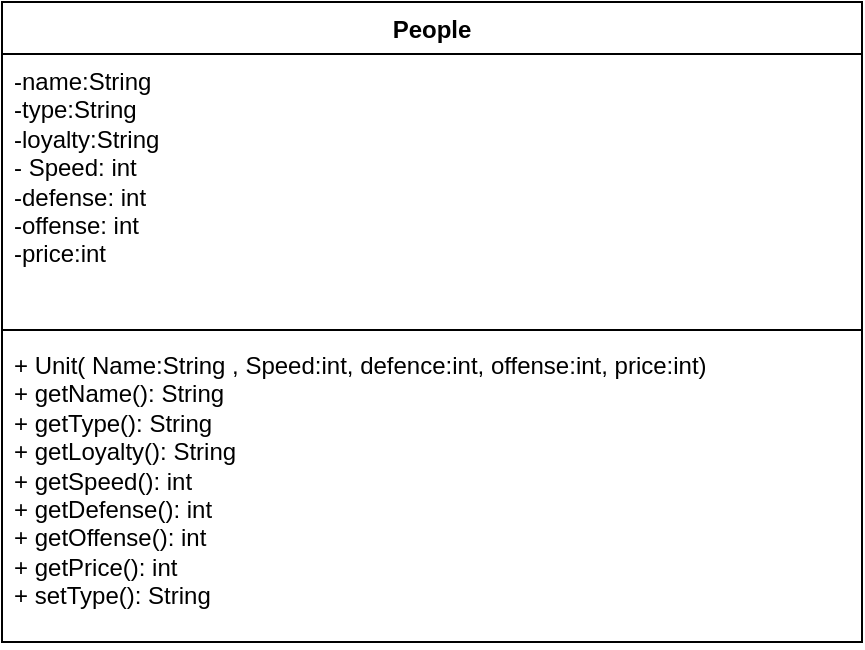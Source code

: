 <mxfile version="21.1.5" type="device">
  <diagram name="Page-1" id="eyCFR0LN3RpBlffGIyyh">
    <mxGraphModel dx="1050" dy="530" grid="1" gridSize="10" guides="1" tooltips="1" connect="1" arrows="1" fold="1" page="1" pageScale="1" pageWidth="850" pageHeight="1100" math="0" shadow="0">
      <root>
        <mxCell id="0" />
        <mxCell id="1" parent="0" />
        <mxCell id="trcdo64KEQHRsMz_tVrW-1" value="People" style="swimlane;fontStyle=1;align=center;verticalAlign=top;childLayout=stackLayout;horizontal=1;startSize=26;horizontalStack=0;resizeParent=1;resizeParentMax=0;resizeLast=0;collapsible=1;marginBottom=0;whiteSpace=wrap;html=1;" vertex="1" parent="1">
          <mxGeometry x="760" y="20" width="430" height="320" as="geometry" />
        </mxCell>
        <mxCell id="trcdo64KEQHRsMz_tVrW-2" value="-name:String&lt;br&gt;-type:String&lt;br&gt;-loyalty:String&lt;br&gt;- Speed: int&lt;br&gt;-defense: int&lt;br&gt;-offense: int&lt;br&gt;-price:int" style="text;strokeColor=none;fillColor=none;align=left;verticalAlign=top;spacingLeft=4;spacingRight=4;overflow=hidden;rotatable=0;points=[[0,0.5],[1,0.5]];portConstraint=eastwest;whiteSpace=wrap;html=1;" vertex="1" parent="trcdo64KEQHRsMz_tVrW-1">
          <mxGeometry y="26" width="430" height="134" as="geometry" />
        </mxCell>
        <mxCell id="trcdo64KEQHRsMz_tVrW-3" value="" style="line;strokeWidth=1;fillColor=none;align=left;verticalAlign=middle;spacingTop=-1;spacingLeft=3;spacingRight=3;rotatable=0;labelPosition=right;points=[];portConstraint=eastwest;strokeColor=inherit;" vertex="1" parent="trcdo64KEQHRsMz_tVrW-1">
          <mxGeometry y="160" width="430" height="8" as="geometry" />
        </mxCell>
        <mxCell id="trcdo64KEQHRsMz_tVrW-4" value="+ Unit( Name:String , Speed:int, defence:int, offense:int, price:int)&lt;br&gt;+ getName(): String&lt;br&gt;+ getType(): String&lt;br&gt;+ getLoyalty(): String&lt;br&gt;+ getSpeed(): int&lt;br&gt;+ getDefense(): int&lt;br&gt;+ getOffense(): int&lt;br&gt;+ getPrice(): int&lt;br&gt;+ setType(): String" style="text;strokeColor=none;fillColor=none;align=left;verticalAlign=top;spacingLeft=4;spacingRight=4;overflow=hidden;rotatable=0;points=[[0,0.5],[1,0.5]];portConstraint=eastwest;whiteSpace=wrap;html=1;" vertex="1" parent="trcdo64KEQHRsMz_tVrW-1">
          <mxGeometry y="168" width="430" height="152" as="geometry" />
        </mxCell>
      </root>
    </mxGraphModel>
  </diagram>
</mxfile>
